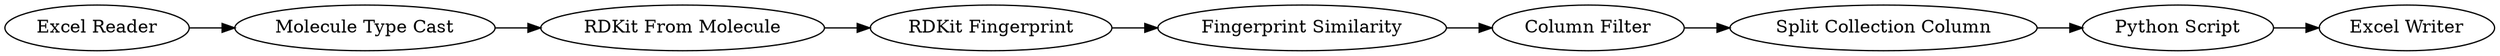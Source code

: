 digraph {
	7 -> 8
	8 -> 9
	3 -> 4
	1 -> 2
	9 -> 10
	2 -> 3
	6 -> 7
	4 -> 6
	1 [label="Excel Reader"]
	7 [label="Column Filter"]
	9 [label="Python Script"]
	4 [label="RDKit Fingerprint"]
	6 [label="Fingerprint Similarity"]
	8 [label="Split Collection Column"]
	3 [label="RDKit From Molecule"]
	2 [label="Molecule Type Cast"]
	10 [label="Excel Writer"]
	rankdir=LR
}

